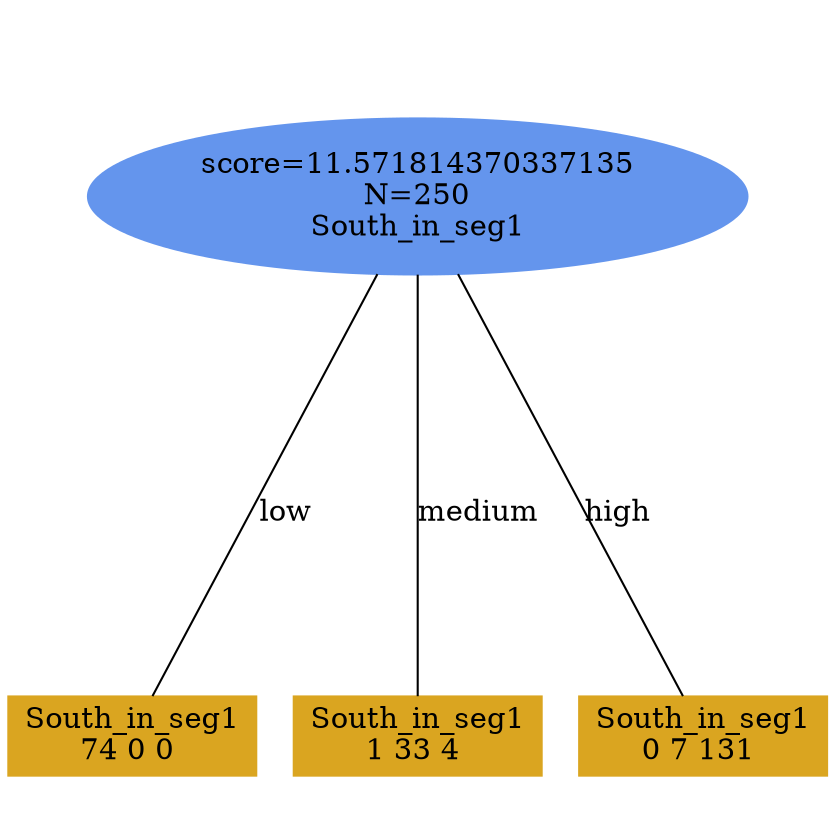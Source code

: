 digraph "DD" {
size = "7.5,10"
ratio=1.0;
center = true;
edge [dir = none];
{ rank = same; node [shape=ellipse, style=filled, color=cornflowerblue];"2819" [label="score=11.571814370337135\nN=250\nSouth_in_seg1"];}
{ rank = same; node [shape=box, style=filled, color=goldenrod];"2820" [label="South_in_seg1\n74 0 0 "];}
{ rank = same; node [shape=box, style=filled, color=goldenrod];"2821" [label="South_in_seg1\n1 33 4 "];}
{ rank = same; node [shape=box, style=filled, color=goldenrod];"2822" [label="South_in_seg1\n0 7 131 "];}
"2819" -> "2820" [label = "low"];
"2819" -> "2821" [label = "medium"];
"2819" -> "2822" [label = "high"];

}